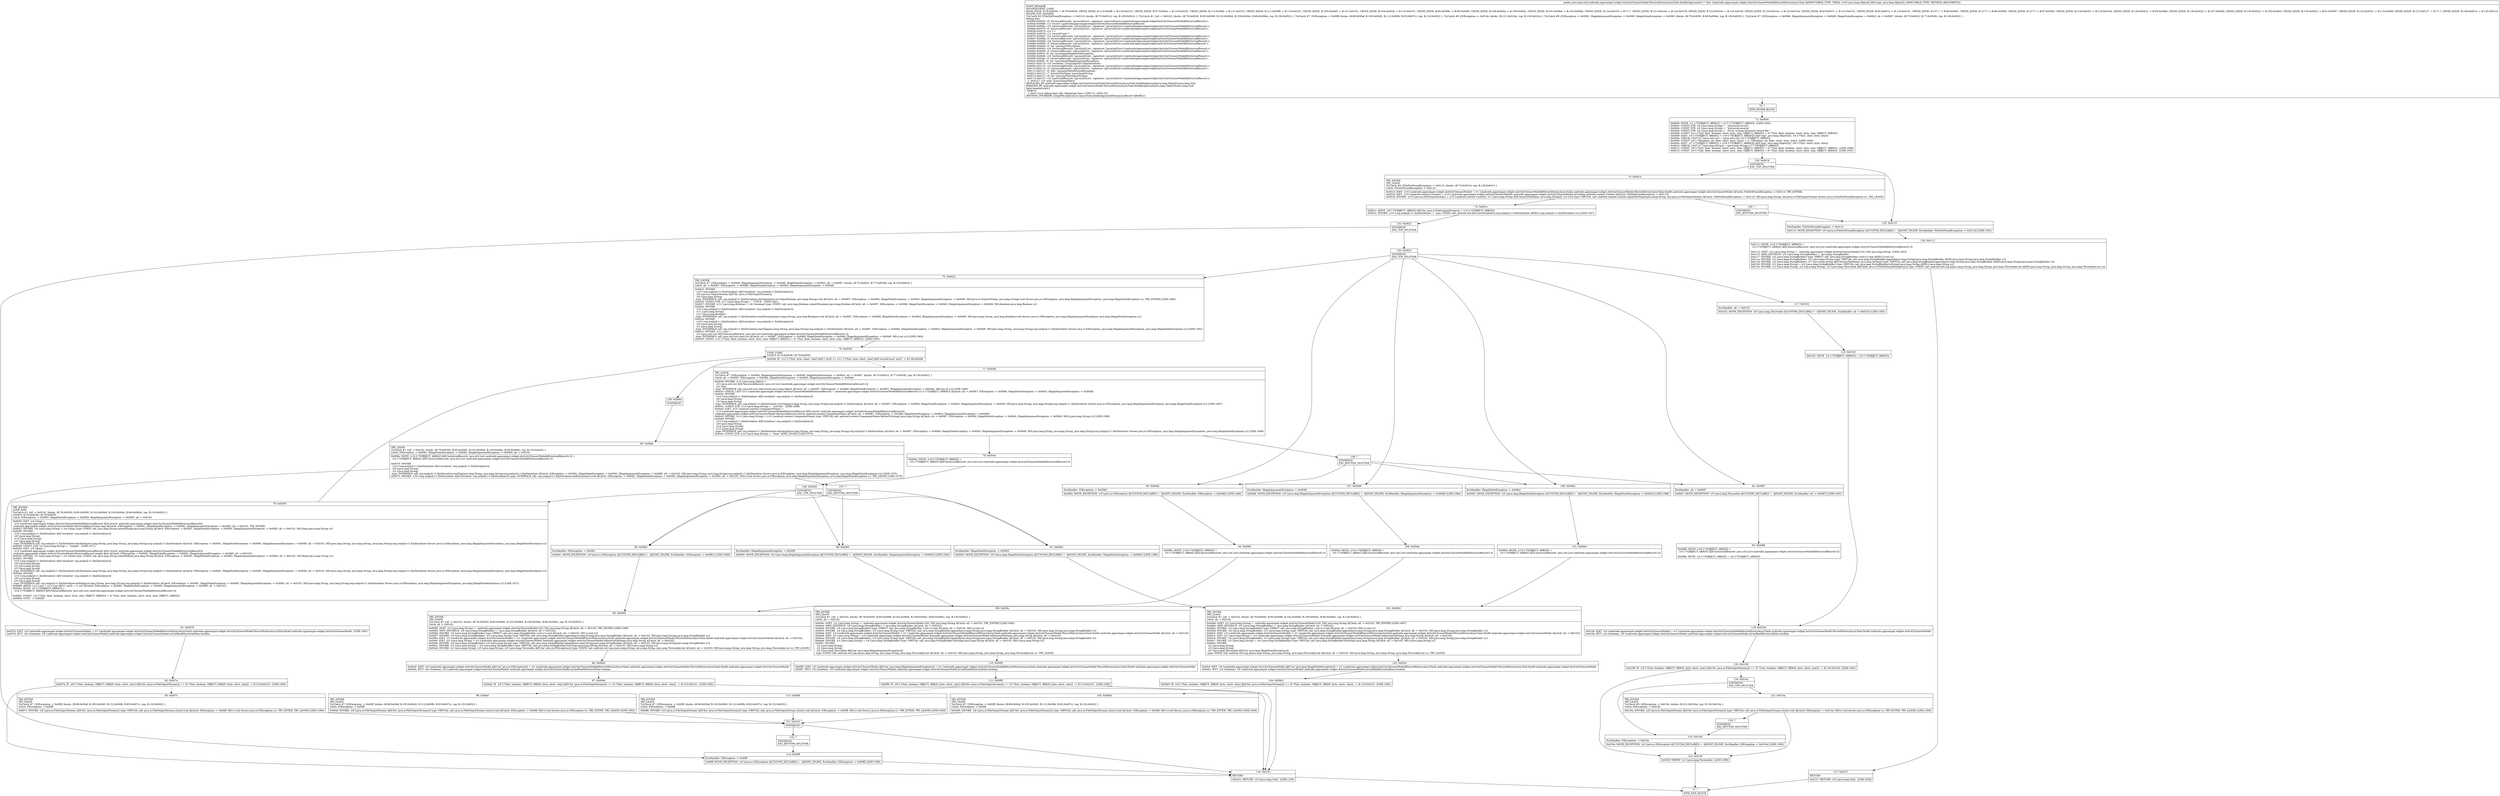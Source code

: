 digraph "CFG forandroidx.appcompat.widget.ActivityChooserModel.PersistHistoryAsyncTask.doInBackground([Ljava\/lang\/Object;)Ljava\/lang\/Void;" {
Node_70 [shape=record,label="{70\:\ ?|MTH_ENTER_BLOCK\l}"];
Node_72 [shape=record,label="{72\:\ 0x0000|0x0000: MOVE  (r1 I:??[OBJECT, ARRAY]) = (r17 I:??[OBJECT, ARRAY])  (LINE:1045)\l0x0002: CONST_STR  (r0 I:java.lang.String) =  \"historical\-record\" \l0x0004: CONST_STR  (r2 I:java.lang.String) =  \"historical\-records\" \l0x0006: CONST_STR  (r3 I:java.lang.String) =  \"Error writing historical record file: \" \l0x0008: CONST  (r4 I:??[int, float, boolean, short, byte, char, OBJECT, ARRAY]) = (0 ??[int, float, boolean, short, byte, char, OBJECT, ARRAY]) \l0x0009: AGET  (r5 I:??[OBJECT, ARRAY]) = (r18 I:??[OBJECT, ARRAY][] A[D('args' java.lang.Object[])]), (r4 I:??[int, short, byte, char]) \l0x000b: CHECK_CAST (r5 I:java.util.List) = (java.util.List) (r5 I:??[OBJECT, ARRAY]) \l0x000d: CONST  (r6 I:??[boolean, int, float, short, byte, char]) = (1 ??[boolean, int, float, short, byte, char])  (LINE:1046)\l0x000e: AGET  (r7 I:??[OBJECT, ARRAY]) = (r18 I:??[OBJECT, ARRAY][] A[D('args' java.lang.Object[])]), (r6 I:??[int, short, byte, char]) \l0x0010: CHECK_CAST (r7 I:java.lang.String) = (java.lang.String) (r7 I:??[OBJECT, ARRAY]) \l0x0012: CONST  (r8 I:??[int, float, boolean, short, byte, char, OBJECT, ARRAY]) = (0 ??[int, float, boolean, short, byte, char, OBJECT, ARRAY])  (LINE:1048)\l0x0013: CONST  (r9 I:??[int, float, boolean, short, byte, char, OBJECT, ARRAY]) = (0 ??[int, float, boolean, short, byte, char, OBJECT, ARRAY])  (LINE:1051)\l}"];
Node_128 [shape=record,label="{128\:\ 0x0014|SYNTHETIC\lEXC_TOP_SPLITTER\l}"];
Node_73 [shape=record,label="{73\:\ 0x0014|TRY_ENTER\lTRY_LEAVE\lTryCatch #0 \{FileNotFoundException \-\> 0x0110, blocks: (B:73:0x0014), top: B:128:0x0014 \}\lCatch: FileNotFoundException \-\> 0x0110\l|0x0014: IGET  (r10 I:androidx.appcompat.widget.ActivityChooserModel) = (r1 I:androidx.appcompat.widget.ActivityChooserModel$PersistHistoryAsyncTask) androidx.appcompat.widget.ActivityChooserModel.PersistHistoryAsyncTask.this$0 androidx.appcompat.widget.ActivityChooserModel A[Catch: FileNotFoundException \-\> 0x0110, TRY_ENTER]\l0x0016: IGET  (r10 I:android.content.Context) = (r10 I:androidx.appcompat.widget.ActivityChooserModel) androidx.appcompat.widget.ActivityChooserModel.mContext android.content.Context A[Catch: FileNotFoundException \-\> 0x0110]\l0x0018: INVOKE  (r10 I:java.io.FileOutputStream) = (r10 I:android.content.Context), (r7 I:java.lang.String A[D('historyFileName' java.lang.String)]), (r4 I:int) type: VIRTUAL call: android.content.Context.openFileOutput(java.lang.String, int):java.io.FileOutputStream A[Catch: FileNotFoundException \-\> 0x0110, MD:(java.lang.String, int):java.io.FileOutputStream throws java.io.FileNotFoundException (c), TRY_LEAVE]\l}"];
Node_74 [shape=record,label="{74\:\ 0x001c|0x001c: MOVE  (r8 I:??[OBJECT, ARRAY] A[D('fos' java.io.FileOutputStream)]) = (r10 I:??[OBJECT, ARRAY]) \l0x001e: INVOKE  (r10 I:org.xmlpull.v1.XmlSerializer) =  type: STATIC call: android.util.Xml.newSerializer():org.xmlpull.v1.XmlSerializer A[MD:():org.xmlpull.v1.XmlSerializer (c)] (LINE:1057)\l}"];
Node_132 [shape=record,label="{132\:\ 0x0022|SYNTHETIC\lEXC_TOP_SPLITTER\l}"];
Node_130 [shape=record,label="{130\:\ 0x0022|SYNTHETIC\lEXC_TOP_SPLITTER\l}"];
Node_75 [shape=record,label="{75\:\ 0x0022|TRY_ENTER\lTryCatch #7 \{IOException \-\> 0x008d, IllegalArgumentException \-\> 0x00d9, IllegalStateException \-\> 0x00b3, all \-\> 0x0087, blocks: (B:75:0x0022, B:77:0x0038), top: B:130:0x0022 \}\lCatch: all \-\> 0x0087, IOException \-\> 0x008d, IllegalStateException \-\> 0x00b3, IllegalArgumentException \-\> 0x00d9\l|0x0022: INVOKE  \l  (r10 I:org.xmlpull.v1.XmlSerializer A[D('serializer' org.xmlpull.v1.XmlSerializer)])\l  (r8 I:java.io.OutputStream A[D('fos' java.io.FileOutputStream)])\l  (r9 I:java.lang.String)\l type: INTERFACE call: org.xmlpull.v1.XmlSerializer.setOutput(java.io.OutputStream, java.lang.String):void A[Catch: all \-\> 0x0087, IOException \-\> 0x008d, IllegalStateException \-\> 0x00b3, IllegalArgumentException \-\> 0x00d9, MD:(java.io.OutputStream, java.lang.String):void throws java.io.IOException, java.lang.IllegalArgumentException, java.lang.IllegalStateException (c), TRY_ENTER] (LINE:1060)\l0x0025: CONST_STR  (r11 I:java.lang.String) =  \"UTF\-8\"  (LINE:1061)\l0x0027: INVOKE  (r12 I:java.lang.Boolean) = (r6 I:boolean) type: STATIC call: java.lang.Boolean.valueOf(boolean):java.lang.Boolean A[Catch: all \-\> 0x0087, IOException \-\> 0x008d, IllegalStateException \-\> 0x00b3, IllegalArgumentException \-\> 0x00d9, MD:(boolean):java.lang.Boolean (c)]\l0x002b: INVOKE  \l  (r10 I:org.xmlpull.v1.XmlSerializer A[D('serializer' org.xmlpull.v1.XmlSerializer)])\l  (r11 I:java.lang.String)\l  (r12 I:java.lang.Boolean)\l type: INTERFACE call: org.xmlpull.v1.XmlSerializer.startDocument(java.lang.String, java.lang.Boolean):void A[Catch: all \-\> 0x0087, IOException \-\> 0x008d, IllegalStateException \-\> 0x00b3, IllegalArgumentException \-\> 0x00d9, MD:(java.lang.String, java.lang.Boolean):void throws java.io.IOException, java.lang.IllegalArgumentException, java.lang.IllegalStateException (c)]\l0x002e: INVOKE  \l  (r10 I:org.xmlpull.v1.XmlSerializer A[D('serializer' org.xmlpull.v1.XmlSerializer)])\l  (r9 I:java.lang.String)\l  (r2 I:java.lang.String)\l type: INTERFACE call: org.xmlpull.v1.XmlSerializer.startTag(java.lang.String, java.lang.String):org.xmlpull.v1.XmlSerializer A[Catch: all \-\> 0x0087, IOException \-\> 0x008d, IllegalStateException \-\> 0x00b3, IllegalArgumentException \-\> 0x00d9, MD:(java.lang.String, java.lang.String):org.xmlpull.v1.XmlSerializer throws java.io.IOException, java.lang.IllegalArgumentException, java.lang.IllegalStateException (c)] (LINE:1062)\l0x0031: INVOKE  (r11 I:int) = \l  (r5 I:java.util.List A[D('historicalRecords' java.util.List\<androidx.appcompat.widget.ActivityChooserModel$HistoricalRecord\>)])\l type: INTERFACE call: java.util.List.size():int A[Catch: all \-\> 0x0087, IOException \-\> 0x008d, IllegalStateException \-\> 0x00b3, IllegalArgumentException \-\> 0x00d9, MD:():int (c)] (LINE:1064)\l0x0035: CONST  (r12 I:??[int, float, boolean, short, byte, char, OBJECT, ARRAY]) = (0 ??[int, float, boolean, short, byte, char, OBJECT, ARRAY])  (LINE:1065)\l}"];
Node_76 [shape=record,label="{76\:\ 0x0036|LOOP_START\lLOOP:0: B:76:0x0036\-\>B:79:0x0050\l|0x0036: IF  (r12 I:??[int, byte, short, char] A[D('i' int)]) \>= (r11 I:??[int, byte, short, char] A[D('recordCount' int)])  \-\> B:139:0x006e \l}"];
Node_77 [shape=record,label="{77\:\ 0x0038|TRY_LEAVE\lTryCatch #7 \{IOException \-\> 0x008d, IllegalArgumentException \-\> 0x00d9, IllegalStateException \-\> 0x00b3, all \-\> 0x0087, blocks: (B:75:0x0022, B:77:0x0038), top: B:130:0x0022 \}\lCatch: all \-\> 0x0087, IOException \-\> 0x008d, IllegalStateException \-\> 0x00b3, IllegalArgumentException \-\> 0x00d9\l|0x0038: INVOKE  (r13 I:java.lang.Object) = \l  (r5 I:java.util.List A[D('historicalRecords' java.util.List\<androidx.appcompat.widget.ActivityChooserModel$HistoricalRecord\>)])\l  (r4 I:int)\l type: INTERFACE call: java.util.List.remove(int):java.lang.Object A[Catch: all \-\> 0x0087, IOException \-\> 0x008d, IllegalStateException \-\> 0x00b3, IllegalArgumentException \-\> 0x00d9, MD:(int):E (c)] (LINE:1066)\l0x003c: CHECK_CAST (r13 I:androidx.appcompat.widget.ActivityChooserModel$HistoricalRecord) = (androidx.appcompat.widget.ActivityChooserModel$HistoricalRecord) (r13 I:??[OBJECT, ARRAY]) A[Catch: all \-\> 0x0087, IOException \-\> 0x008d, IllegalStateException \-\> 0x00b3, IllegalArgumentException \-\> 0x00d9]\l0x003e: INVOKE  \l  (r10 I:org.xmlpull.v1.XmlSerializer A[D('serializer' org.xmlpull.v1.XmlSerializer)])\l  (r9 I:java.lang.String)\l  (r0 I:java.lang.String)\l type: INTERFACE call: org.xmlpull.v1.XmlSerializer.startTag(java.lang.String, java.lang.String):org.xmlpull.v1.XmlSerializer A[Catch: all \-\> 0x0087, IOException \-\> 0x008d, IllegalStateException \-\> 0x00b3, IllegalArgumentException \-\> 0x00d9, MD:(java.lang.String, java.lang.String):org.xmlpull.v1.XmlSerializer throws java.io.IOException, java.lang.IllegalArgumentException, java.lang.IllegalStateException (c)] (LINE:1067)\l0x0041: CONST_STR  (r14 I:java.lang.String) =  \"activity\"  (LINE:1068)\l0x0043: IGET  (r15 I:android.content.ComponentName) = \l  (r13 I:androidx.appcompat.widget.ActivityChooserModel$HistoricalRecord A[D('record' androidx.appcompat.widget.ActivityChooserModel$HistoricalRecord)])\l androidx.appcompat.widget.ActivityChooserModel.HistoricalRecord.activity android.content.ComponentName A[Catch: all \-\> 0x0087, IOException \-\> 0x008d, IllegalStateException \-\> 0x00b3, IllegalArgumentException \-\> 0x00d9]\l0x0045: INVOKE  (r15 I:java.lang.String) = (r15 I:android.content.ComponentName) type: VIRTUAL call: android.content.ComponentName.flattenToString():java.lang.String A[Catch: all \-\> 0x0087, IOException \-\> 0x008d, IllegalStateException \-\> 0x00b3, IllegalArgumentException \-\> 0x00d9, MD:():java.lang.String (c)] (LINE:1069)\l0x0049: INVOKE  \l  (r10 I:org.xmlpull.v1.XmlSerializer A[D('serializer' org.xmlpull.v1.XmlSerializer)])\l  (r9 I:java.lang.String)\l  (r14 I:java.lang.String)\l  (r15 I:java.lang.String)\l type: INTERFACE call: org.xmlpull.v1.XmlSerializer.attribute(java.lang.String, java.lang.String, java.lang.String):org.xmlpull.v1.XmlSerializer A[Catch: all \-\> 0x0087, IOException \-\> 0x008d, IllegalStateException \-\> 0x00b3, IllegalArgumentException \-\> 0x00d9, MD:(java.lang.String, java.lang.String, java.lang.String):org.xmlpull.v1.XmlSerializer throws java.io.IOException, java.lang.IllegalArgumentException, java.lang.IllegalStateException (c)] (LINE:1068)\l0x004c: CONST_STR  (r14 I:java.lang.String) =  \"time\" A[TRY_LEAVE] (LINE:1070)\l}"];
Node_78 [shape=record,label="{78\:\ 0x004e|0x004e: MOVE  (r16 I:??[OBJECT, ARRAY]) = \l  (r5 I:??[OBJECT, ARRAY] A[D('historicalRecords' java.util.List\<androidx.appcompat.widget.ActivityChooserModel$HistoricalRecord\>)])\l \l}"];
Node_136 [shape=record,label="{136\:\ 0x0050|SYNTHETIC\lEXC_TOP_SPLITTER\l}"];
Node_79 [shape=record,label="{79\:\ 0x0050|TRY_ENTER\lLOOP_END\lTryCatch #1 \{all \-\> 0x0102, blocks: (B:79:0x0050, B:95:0x0090, B:102:0x00b6, B:109:0x00dc, B:80:0x006e), top: B:130:0x0022 \}\lLOOP:0: B:76:0x0036\-\>B:79:0x0050\lCatch: IOException \-\> 0x0081, IllegalStateException \-\> 0x0083, IllegalArgumentException \-\> 0x0085, all \-\> 0x0102\l|0x0050: IGET  (r4 I:long) = \l  (r13 I:androidx.appcompat.widget.ActivityChooserModel$HistoricalRecord A[D('record' androidx.appcompat.widget.ActivityChooserModel$HistoricalRecord)])\l androidx.appcompat.widget.ActivityChooserModel.HistoricalRecord.time long A[Catch: IOException \-\> 0x0081, IllegalStateException \-\> 0x0083, IllegalArgumentException \-\> 0x0085, all \-\> 0x0102, TRY_ENTER]\l0x0052: INVOKE  (r4 I:java.lang.String) = (r4 I:long) type: STATIC call: java.lang.String.valueOf(long):java.lang.String A[Catch: IOException \-\> 0x0081, IllegalStateException \-\> 0x0083, IllegalArgumentException \-\> 0x0085, all \-\> 0x0102, MD:(long):java.lang.String (c)]\l0x0056: INVOKE  \l  (r10 I:org.xmlpull.v1.XmlSerializer A[D('serializer' org.xmlpull.v1.XmlSerializer)])\l  (r9 I:java.lang.String)\l  (r14 I:java.lang.String)\l  (r4 I:java.lang.String)\l type: INTERFACE call: org.xmlpull.v1.XmlSerializer.attribute(java.lang.String, java.lang.String, java.lang.String):org.xmlpull.v1.XmlSerializer A[Catch: IOException \-\> 0x0081, IllegalStateException \-\> 0x0083, IllegalArgumentException \-\> 0x0085, all \-\> 0x0102, MD:(java.lang.String, java.lang.String, java.lang.String):org.xmlpull.v1.XmlSerializer throws java.io.IOException, java.lang.IllegalArgumentException, java.lang.IllegalStateException (c)]\l0x0059: CONST_STR  (r4 I:java.lang.String) =  \"weight\"  (LINE:1071)\l0x005b: IGET  (r5 I:float) = \l  (r13 I:androidx.appcompat.widget.ActivityChooserModel$HistoricalRecord A[D('record' androidx.appcompat.widget.ActivityChooserModel$HistoricalRecord)])\l androidx.appcompat.widget.ActivityChooserModel.HistoricalRecord.weight float A[Catch: IOException \-\> 0x0081, IllegalStateException \-\> 0x0083, IllegalArgumentException \-\> 0x0085, all \-\> 0x0102]\l0x005d: INVOKE  (r5 I:java.lang.String) = (r5 I:float) type: STATIC call: java.lang.String.valueOf(float):java.lang.String A[Catch: IOException \-\> 0x0081, IllegalStateException \-\> 0x0083, IllegalArgumentException \-\> 0x0085, all \-\> 0x0102, MD:(float):java.lang.String (c)]\l0x0061: INVOKE  \l  (r10 I:org.xmlpull.v1.XmlSerializer A[D('serializer' org.xmlpull.v1.XmlSerializer)])\l  (r9 I:java.lang.String)\l  (r4 I:java.lang.String)\l  (r5 I:java.lang.String)\l type: INTERFACE call: org.xmlpull.v1.XmlSerializer.attribute(java.lang.String, java.lang.String, java.lang.String):org.xmlpull.v1.XmlSerializer A[Catch: IOException \-\> 0x0081, IllegalStateException \-\> 0x0083, IllegalArgumentException \-\> 0x0085, all \-\> 0x0102, MD:(java.lang.String, java.lang.String, java.lang.String):org.xmlpull.v1.XmlSerializer throws java.io.IOException, java.lang.IllegalArgumentException, java.lang.IllegalStateException (c)]\l0x0064: INVOKE  \l  (r10 I:org.xmlpull.v1.XmlSerializer A[D('serializer' org.xmlpull.v1.XmlSerializer)])\l  (r9 I:java.lang.String)\l  (r0 I:java.lang.String)\l type: INTERFACE call: org.xmlpull.v1.XmlSerializer.endTag(java.lang.String, java.lang.String):org.xmlpull.v1.XmlSerializer A[Catch: IOException \-\> 0x0081, IllegalStateException \-\> 0x0083, IllegalArgumentException \-\> 0x0085, all \-\> 0x0102, MD:(java.lang.String, java.lang.String):org.xmlpull.v1.XmlSerializer throws java.io.IOException, java.lang.IllegalArgumentException, java.lang.IllegalStateException (c)] (LINE:1072)\l0x0068: ARITH  (r12 I:int) = (r12 I:int A[D('i' int)]) + (1 int) A[Catch: IOException \-\> 0x0081, IllegalStateException \-\> 0x0083, IllegalArgumentException \-\> 0x0085, all \-\> 0x0102]\l0x006a: MOVE  (r5 I:??[OBJECT, ARRAY]) = \l  (r16 I:??[OBJECT, ARRAY] A[D('historicalRecords' java.util.List\<androidx.appcompat.widget.ActivityChooserModel$HistoricalRecord\>)])\l \l0x006c: CONST  (r4 I:??[int, float, boolean, short, byte, char, OBJECT, ARRAY]) = (0 ??[int, float, boolean, short, byte, char, OBJECT, ARRAY]) \l0x006d: GOTO  \-\> 0x0036 \l}"];
Node_85 [shape=record,label="{85\:\ 0x0081|ExcHandler: IOException \-\> 0x0081\l|0x0081: MOVE_EXCEPTION  (r0 I:java.io.IOException A[CUSTOM_DECLARE]) =  A[DONT_INLINE, ExcHandler: IOException \-\> 0x0081] (LINE:1088)\l}"];
Node_95 [shape=record,label="{95\:\ 0x0090|TRY_ENTER\lTRY_LEAVE\lTryCatch #1 \{all \-\> 0x0102, blocks: (B:79:0x0050, B:95:0x0090, B:102:0x00b6, B:109:0x00dc, B:80:0x006e), top: B:130:0x0022 \}\lCatch: all \-\> 0x0102\l|0x0090: SGET  (r2 I:java.lang.String) =  androidx.appcompat.widget.ActivityChooserModel.LOG_TAG java.lang.String A[Catch: all \-\> 0x0102, TRY_ENTER] (LINE:1089)\l0x0092: NEW_INSTANCE  (r4 I:java.lang.StringBuilder) =  java.lang.StringBuilder A[Catch: all \-\> 0x0102]\l0x0094: INVOKE  (r4 I:java.lang.StringBuilder) type: DIRECT call: java.lang.StringBuilder.\<init\>():void A[Catch: all \-\> 0x0102, MD:():void (c)]\l0x0097: INVOKE  (r4 I:java.lang.StringBuilder), (r3 I:java.lang.String) type: VIRTUAL call: java.lang.StringBuilder.append(java.lang.String):java.lang.StringBuilder A[Catch: all \-\> 0x0102, MD:(java.lang.String):java.lang.StringBuilder (c)]\l0x009a: IGET  (r3 I:androidx.appcompat.widget.ActivityChooserModel) = (r1 I:androidx.appcompat.widget.ActivityChooserModel$PersistHistoryAsyncTask) androidx.appcompat.widget.ActivityChooserModel.PersistHistoryAsyncTask.this$0 androidx.appcompat.widget.ActivityChooserModel A[Catch: all \-\> 0x0102]\l0x009c: IGET  (r3 I:java.lang.String) = (r3 I:androidx.appcompat.widget.ActivityChooserModel) androidx.appcompat.widget.ActivityChooserModel.mHistoryFileName java.lang.String A[Catch: all \-\> 0x0102]\l0x009e: INVOKE  (r4 I:java.lang.StringBuilder), (r3 I:java.lang.String) type: VIRTUAL call: java.lang.StringBuilder.append(java.lang.String):java.lang.StringBuilder A[Catch: all \-\> 0x0102, MD:(java.lang.String):java.lang.StringBuilder (c)]\l0x00a1: INVOKE  (r3 I:java.lang.String) = (r4 I:java.lang.StringBuilder) type: VIRTUAL call: java.lang.StringBuilder.toString():java.lang.String A[Catch: all \-\> 0x0102, MD:():java.lang.String (c)]\l0x00a5: INVOKE  (r2 I:java.lang.String), (r3 I:java.lang.String), (r0 I:java.lang.Throwable A[D('ioe' java.io.IOException)]) type: STATIC call: android.util.Log.e(java.lang.String, java.lang.String, java.lang.Throwable):int A[Catch: all \-\> 0x0102, MD:(java.lang.String, java.lang.String, java.lang.Throwable):int (c), TRY_LEAVE]\l}"];
Node_96 [shape=record,label="{96\:\ 0x00a9|0x00a9: IGET  (r0 I:androidx.appcompat.widget.ActivityChooserModel A[D('ioe' java.io.IOException)]) = (r1 I:androidx.appcompat.widget.ActivityChooserModel$PersistHistoryAsyncTask) androidx.appcompat.widget.ActivityChooserModel.PersistHistoryAsyncTask.this$0 androidx.appcompat.widget.ActivityChooserModel \l0x00ab: IPUT  (r6 I:boolean), (r0 I:androidx.appcompat.widget.ActivityChooserModel) androidx.appcompat.widget.ActivityChooserModel.mCanReadHistoricalData boolean \l}"];
Node_97 [shape=record,label="{97\:\ 0x00ad|0x00ad: IF  (r8 I:??[int, boolean, OBJECT, ARRAY, byte, short, char] A[D('fos' java.io.FileOutputStream)]) == (0 ??[int, boolean, OBJECT, ARRAY, byte, short, char])  \-\> B:116:0x0101  (LINE:1092)\l}"];
Node_98 [shape=record,label="{98\:\ 0x00af|TRY_ENTER\lTRY_LEAVE\lTryCatch #7 \{IOException \-\> 0x00ff, blocks: (B:98:0x00af, B:105:0x00d5, B:112:0x00fb, B:83:0x007c), top: B:132:0x0022 \}\lCatch: IOException \-\> 0x00ff\l|0x00af: INVOKE  (r8 I:java.io.FileOutputStream A[D('fos' java.io.FileOutputStream)]) type: VIRTUAL call: java.io.FileOutputStream.close():void A[Catch: IOException \-\> 0x00ff, MD:():void throws java.io.IOException (c), TRY_ENTER, TRY_LEAVE] (LINE:1094)\l}"];
Node_131 [shape=record,label="{131\:\ 0x0101|SYNTHETIC\l}"];
Node_133 [shape=record,label="{133\:\ ?|SYNTHETIC\lEXC_BOTTOM_SPLITTER\l}"];
Node_116 [shape=record,label="{116\:\ 0x0101|RETURN\l|0x0101: RETURN  (r9 I:java.lang.Void)  (LINE:1100)\l}"];
Node_71 [shape=record,label="{71\:\ ?|MTH_EXIT_BLOCK\l}"];
Node_89 [shape=record,label="{89\:\ 0x0085|ExcHandler: IllegalArgumentException \-\> 0x0085\l|0x0085: MOVE_EXCEPTION  (r0 I:java.lang.IllegalArgumentException A[CUSTOM_DECLARE]) =  A[DONT_INLINE, ExcHandler: IllegalArgumentException \-\> 0x0085] (LINE:1084)\l}"];
Node_109 [shape=record,label="{109\:\ 0x00dc|TRY_ENTER\lTRY_LEAVE\lTryCatch #1 \{all \-\> 0x0102, blocks: (B:79:0x0050, B:95:0x0090, B:102:0x00b6, B:109:0x00dc, B:80:0x006e), top: B:130:0x0022 \}\lCatch: all \-\> 0x0102\l|0x00dc: SGET  (r2 I:java.lang.String) =  androidx.appcompat.widget.ActivityChooserModel.LOG_TAG java.lang.String A[Catch: all \-\> 0x0102, TRY_ENTER] (LINE:1085)\l0x00de: NEW_INSTANCE  (r4 I:java.lang.StringBuilder) =  java.lang.StringBuilder A[Catch: all \-\> 0x0102]\l0x00e0: INVOKE  (r4 I:java.lang.StringBuilder) type: DIRECT call: java.lang.StringBuilder.\<init\>():void A[Catch: all \-\> 0x0102, MD:():void (c)]\l0x00e3: INVOKE  (r4 I:java.lang.StringBuilder), (r3 I:java.lang.String) type: VIRTUAL call: java.lang.StringBuilder.append(java.lang.String):java.lang.StringBuilder A[Catch: all \-\> 0x0102, MD:(java.lang.String):java.lang.StringBuilder (c)]\l0x00e6: IGET  (r3 I:androidx.appcompat.widget.ActivityChooserModel) = (r1 I:androidx.appcompat.widget.ActivityChooserModel$PersistHistoryAsyncTask) androidx.appcompat.widget.ActivityChooserModel.PersistHistoryAsyncTask.this$0 androidx.appcompat.widget.ActivityChooserModel A[Catch: all \-\> 0x0102]\l0x00e8: IGET  (r3 I:java.lang.String) = (r3 I:androidx.appcompat.widget.ActivityChooserModel) androidx.appcompat.widget.ActivityChooserModel.mHistoryFileName java.lang.String A[Catch: all \-\> 0x0102]\l0x00ea: INVOKE  (r4 I:java.lang.StringBuilder), (r3 I:java.lang.String) type: VIRTUAL call: java.lang.StringBuilder.append(java.lang.String):java.lang.StringBuilder A[Catch: all \-\> 0x0102, MD:(java.lang.String):java.lang.StringBuilder (c)]\l0x00ed: INVOKE  (r3 I:java.lang.String) = (r4 I:java.lang.StringBuilder) type: VIRTUAL call: java.lang.StringBuilder.toString():java.lang.String A[Catch: all \-\> 0x0102, MD:():java.lang.String (c)]\l0x00f1: INVOKE  \l  (r2 I:java.lang.String)\l  (r3 I:java.lang.String)\l  (r0 I:java.lang.Throwable A[D('iae' java.lang.IllegalArgumentException)])\l type: STATIC call: android.util.Log.e(java.lang.String, java.lang.String, java.lang.Throwable):int A[Catch: all \-\> 0x0102, MD:(java.lang.String, java.lang.String, java.lang.Throwable):int (c), TRY_LEAVE]\l}"];
Node_110 [shape=record,label="{110\:\ 0x00f5|0x00f5: IGET  (r0 I:androidx.appcompat.widget.ActivityChooserModel A[D('iae' java.lang.IllegalArgumentException)]) = (r1 I:androidx.appcompat.widget.ActivityChooserModel$PersistHistoryAsyncTask) androidx.appcompat.widget.ActivityChooserModel.PersistHistoryAsyncTask.this$0 androidx.appcompat.widget.ActivityChooserModel \l0x00f7: IPUT  (r6 I:boolean), (r0 I:androidx.appcompat.widget.ActivityChooserModel) androidx.appcompat.widget.ActivityChooserModel.mCanReadHistoricalData boolean \l}"];
Node_111 [shape=record,label="{111\:\ 0x00f9|0x00f9: IF  (r8 I:??[int, boolean, OBJECT, ARRAY, byte, short, char] A[D('fos' java.io.FileOutputStream)]) == (0 ??[int, boolean, OBJECT, ARRAY, byte, short, char])  \-\> B:116:0x0101  (LINE:1092)\l}"];
Node_112 [shape=record,label="{112\:\ 0x00fb|TRY_ENTER\lTRY_LEAVE\lTryCatch #7 \{IOException \-\> 0x00ff, blocks: (B:98:0x00af, B:105:0x00d5, B:112:0x00fb, B:83:0x007c), top: B:132:0x0022 \}\lCatch: IOException \-\> 0x00ff\l|0x00fb: INVOKE  (r8 I:java.io.FileOutputStream A[D('fos' java.io.FileOutputStream)]) type: VIRTUAL call: java.io.FileOutputStream.close():void A[Catch: IOException \-\> 0x00ff, MD:():void throws java.io.IOException (c), TRY_ENTER, TRY_LEAVE] (LINE:1094)\l}"];
Node_87 [shape=record,label="{87\:\ 0x0083|ExcHandler: IllegalStateException \-\> 0x0083\l|0x0083: MOVE_EXCEPTION  (r0 I:java.lang.IllegalStateException A[CUSTOM_DECLARE]) =  A[DONT_INLINE, ExcHandler: IllegalStateException \-\> 0x0083] (LINE:1086)\l}"];
Node_102 [shape=record,label="{102\:\ 0x00b6|TRY_ENTER\lTRY_LEAVE\lTryCatch #1 \{all \-\> 0x0102, blocks: (B:79:0x0050, B:95:0x0090, B:102:0x00b6, B:109:0x00dc, B:80:0x006e), top: B:130:0x0022 \}\lCatch: all \-\> 0x0102\l|0x00b6: SGET  (r2 I:java.lang.String) =  androidx.appcompat.widget.ActivityChooserModel.LOG_TAG java.lang.String A[Catch: all \-\> 0x0102, TRY_ENTER] (LINE:1087)\l0x00b8: NEW_INSTANCE  (r4 I:java.lang.StringBuilder) =  java.lang.StringBuilder A[Catch: all \-\> 0x0102]\l0x00ba: INVOKE  (r4 I:java.lang.StringBuilder) type: DIRECT call: java.lang.StringBuilder.\<init\>():void A[Catch: all \-\> 0x0102, MD:():void (c)]\l0x00bd: INVOKE  (r4 I:java.lang.StringBuilder), (r3 I:java.lang.String) type: VIRTUAL call: java.lang.StringBuilder.append(java.lang.String):java.lang.StringBuilder A[Catch: all \-\> 0x0102, MD:(java.lang.String):java.lang.StringBuilder (c)]\l0x00c0: IGET  (r3 I:androidx.appcompat.widget.ActivityChooserModel) = (r1 I:androidx.appcompat.widget.ActivityChooserModel$PersistHistoryAsyncTask) androidx.appcompat.widget.ActivityChooserModel.PersistHistoryAsyncTask.this$0 androidx.appcompat.widget.ActivityChooserModel A[Catch: all \-\> 0x0102]\l0x00c2: IGET  (r3 I:java.lang.String) = (r3 I:androidx.appcompat.widget.ActivityChooserModel) androidx.appcompat.widget.ActivityChooserModel.mHistoryFileName java.lang.String A[Catch: all \-\> 0x0102]\l0x00c4: INVOKE  (r4 I:java.lang.StringBuilder), (r3 I:java.lang.String) type: VIRTUAL call: java.lang.StringBuilder.append(java.lang.String):java.lang.StringBuilder A[Catch: all \-\> 0x0102, MD:(java.lang.String):java.lang.StringBuilder (c)]\l0x00c7: INVOKE  (r3 I:java.lang.String) = (r4 I:java.lang.StringBuilder) type: VIRTUAL call: java.lang.StringBuilder.toString():java.lang.String A[Catch: all \-\> 0x0102, MD:():java.lang.String (c)]\l0x00cb: INVOKE  \l  (r2 I:java.lang.String)\l  (r3 I:java.lang.String)\l  (r0 I:java.lang.Throwable A[D('ise' java.lang.IllegalStateException)])\l type: STATIC call: android.util.Log.e(java.lang.String, java.lang.String, java.lang.Throwable):int A[Catch: all \-\> 0x0102, MD:(java.lang.String, java.lang.String, java.lang.Throwable):int (c), TRY_LEAVE]\l}"];
Node_103 [shape=record,label="{103\:\ 0x00cf|0x00cf: IGET  (r0 I:androidx.appcompat.widget.ActivityChooserModel A[D('ise' java.lang.IllegalStateException)]) = (r1 I:androidx.appcompat.widget.ActivityChooserModel$PersistHistoryAsyncTask) androidx.appcompat.widget.ActivityChooserModel.PersistHistoryAsyncTask.this$0 androidx.appcompat.widget.ActivityChooserModel \l0x00d1: IPUT  (r6 I:boolean), (r0 I:androidx.appcompat.widget.ActivityChooserModel) androidx.appcompat.widget.ActivityChooserModel.mCanReadHistoricalData boolean \l}"];
Node_104 [shape=record,label="{104\:\ 0x00d3|0x00d3: IF  (r8 I:??[int, boolean, OBJECT, ARRAY, byte, short, char] A[D('fos' java.io.FileOutputStream)]) == (0 ??[int, boolean, OBJECT, ARRAY, byte, short, char])  \-\> B:116:0x0101  (LINE:1092)\l}"];
Node_105 [shape=record,label="{105\:\ 0x00d5|TRY_ENTER\lTRY_LEAVE\lTryCatch #7 \{IOException \-\> 0x00ff, blocks: (B:98:0x00af, B:105:0x00d5, B:112:0x00fb, B:83:0x007c), top: B:132:0x0022 \}\lCatch: IOException \-\> 0x00ff\l|0x00d5: INVOKE  (r8 I:java.io.FileOutputStream A[D('fos' java.io.FileOutputStream)]) type: VIRTUAL call: java.io.FileOutputStream.close():void A[Catch: IOException \-\> 0x00ff, MD:():void throws java.io.IOException (c), TRY_ENTER, TRY_LEAVE] (LINE:1094)\l}"];
Node_138 [shape=record,label="{138\:\ ?|SYNTHETIC\lEXC_BOTTOM_SPLITTER\l}"];
Node_139 [shape=record,label="{139\:\ 0x006e|SYNTHETIC\l}"];
Node_80 [shape=record,label="{80\:\ 0x006e|TRY_LEAVE\lTryCatch #1 \{all \-\> 0x0102, blocks: (B:79:0x0050, B:95:0x0090, B:102:0x00b6, B:109:0x00dc, B:80:0x006e), top: B:130:0x0022 \}\lCatch: IOException \-\> 0x0081, IllegalStateException \-\> 0x0083, IllegalArgumentException \-\> 0x0085, all \-\> 0x0102\l|0x006e: MOVE  (r16 I:??[OBJECT, ARRAY] A[D('historicalRecords' java.util.List\<androidx.appcompat.widget.ActivityChooserModel$HistoricalRecord\>)]) = \l  (r5 I:??[OBJECT, ARRAY] A[D('historicalRecords' java.util.List\<androidx.appcompat.widget.ActivityChooserModel$HistoricalRecord\>)])\l \l0x0070: INVOKE  \l  (r10 I:org.xmlpull.v1.XmlSerializer A[D('serializer' org.xmlpull.v1.XmlSerializer)])\l  (r9 I:java.lang.String)\l  (r2 I:java.lang.String)\l type: INTERFACE call: org.xmlpull.v1.XmlSerializer.endTag(java.lang.String, java.lang.String):org.xmlpull.v1.XmlSerializer A[Catch: IOException \-\> 0x0081, IllegalStateException \-\> 0x0083, IllegalArgumentException \-\> 0x0085, all \-\> 0x0102, MD:(java.lang.String, java.lang.String):org.xmlpull.v1.XmlSerializer throws java.io.IOException, java.lang.IllegalArgumentException, java.lang.IllegalStateException (c)] (LINE:1078)\l0x0073: INVOKE  (r10 I:org.xmlpull.v1.XmlSerializer A[D('serializer' org.xmlpull.v1.XmlSerializer)]) type: INTERFACE call: org.xmlpull.v1.XmlSerializer.endDocument():void A[Catch: IOException \-\> 0x0081, IllegalStateException \-\> 0x0083, IllegalArgumentException \-\> 0x0085, all \-\> 0x0102, MD:():void throws java.io.IOException, java.lang.IllegalArgumentException, java.lang.IllegalStateException (c), TRY_LEAVE] (LINE:1079)\l}"];
Node_81 [shape=record,label="{81\:\ 0x0076|0x0076: IGET  (r0 I:androidx.appcompat.widget.ActivityChooserModel) = (r1 I:androidx.appcompat.widget.ActivityChooserModel$PersistHistoryAsyncTask) androidx.appcompat.widget.ActivityChooserModel.PersistHistoryAsyncTask.this$0 androidx.appcompat.widget.ActivityChooserModel  (LINE:1091)\l0x0078: IPUT  (r6 I:boolean), (r0 I:androidx.appcompat.widget.ActivityChooserModel) androidx.appcompat.widget.ActivityChooserModel.mCanReadHistoricalData boolean \l}"];
Node_82 [shape=record,label="{82\:\ 0x007a|0x007a: IF  (r8 I:??[int, boolean, OBJECT, ARRAY, byte, short, char] A[D('fos' java.io.FileOutputStream)]) == (0 ??[int, boolean, OBJECT, ARRAY, byte, short, char])  \-\> B:116:0x0101  (LINE:1092)\l}"];
Node_83 [shape=record,label="{83\:\ 0x007c|TRY_ENTER\lTRY_LEAVE\lTryCatch #7 \{IOException \-\> 0x00ff, blocks: (B:98:0x00af, B:105:0x00d5, B:112:0x00fb, B:83:0x007c), top: B:132:0x0022 \}\lCatch: IOException \-\> 0x00ff\l|0x007c: INVOKE  (r8 I:java.io.FileOutputStream A[D('fos' java.io.FileOutputStream)]) type: VIRTUAL call: java.io.FileOutputStream.close():void A[Catch: IOException \-\> 0x00ff, MD:():void throws java.io.IOException (c), TRY_ENTER, TRY_LEAVE] (LINE:1094)\l}"];
Node_137 [shape=record,label="{137\:\ ?|SYNTHETIC\lEXC_BOTTOM_SPLITTER\l}"];
Node_117 [shape=record,label="{117\:\ 0x0102|ExcHandler: all \-\> 0x0102\l|0x0102: MOVE_EXCEPTION  (r0 I:java.lang.Throwable A[CUSTOM_DECLARE]) =  A[DONT_INLINE, ExcHandler: all \-\> 0x0102] (LINE:1091)\l}"];
Node_118 [shape=record,label="{118\:\ 0x0103|0x0103: MOVE  (r2 I:??[OBJECT, ARRAY]) = (r0 I:??[OBJECT, ARRAY]) \l}"];
Node_119 [shape=record,label="{119\:\ 0x0104|0x0104: IGET  (r0 I:androidx.appcompat.widget.ActivityChooserModel) = (r1 I:androidx.appcompat.widget.ActivityChooserModel$PersistHistoryAsyncTask) androidx.appcompat.widget.ActivityChooserModel.PersistHistoryAsyncTask.this$0 androidx.appcompat.widget.ActivityChooserModel \l0x0106: IPUT  (r6 I:boolean), (r0 I:androidx.appcompat.widget.ActivityChooserModel) androidx.appcompat.widget.ActivityChooserModel.mCanReadHistoricalData boolean \l}"];
Node_120 [shape=record,label="{120\:\ 0x0108|0x0108: IF  (r8 I:??[int, boolean, OBJECT, ARRAY, byte, short, char] A[D('fos' java.io.FileOutputStream)]) == (0 ??[int, boolean, OBJECT, ARRAY, byte, short, char])  \-\> B:124:0x010f  (LINE:1092)\l}"];
Node_124 [shape=record,label="{124\:\ 0x010f|0x010f: THROW  (r2 I:java.lang.Throwable)  (LINE:1099)\l}"];
Node_134 [shape=record,label="{134\:\ 0x010a|SYNTHETIC\lEXC_TOP_SPLITTER\l}"];
Node_121 [shape=record,label="{121\:\ 0x010a|TRY_ENTER\lTRY_LEAVE\lTryCatch #9 \{IOException \-\> 0x010e, blocks: (B:121:0x010a), top: B:134:0x010a \}\lCatch: IOException \-\> 0x010e\l|0x010a: INVOKE  (r8 I:java.io.FileOutputStream A[D('fos' java.io.FileOutputStream)]) type: VIRTUAL call: java.io.FileOutputStream.close():void A[Catch: IOException \-\> 0x010e, MD:():void throws java.io.IOException (c), TRY_ENTER, TRY_LEAVE] (LINE:1094)\l}"];
Node_135 [shape=record,label="{135\:\ ?|SYNTHETIC\lEXC_BOTTOM_SPLITTER\l}"];
Node_123 [shape=record,label="{123\:\ 0x010e|ExcHandler: IOException \-\> 0x010e\l|0x010e: MOVE_EXCEPTION  (r0 I:java.io.IOException A[CUSTOM_DECLARE]) =  A[DONT_INLINE, ExcHandler: IOException \-\> 0x010e] (LINE:1095)\l}"];
Node_93 [shape=record,label="{93\:\ 0x008d|ExcHandler: IOException \-\> 0x008d\l|0x008d: MOVE_EXCEPTION  (r0 I:java.io.IOException A[CUSTOM_DECLARE]) =  A[DONT_INLINE, ExcHandler: IOException \-\> 0x008d] (LINE:1088)\l}"];
Node_94 [shape=record,label="{94\:\ 0x008e|0x008e: MOVE  (r16 I:??[OBJECT, ARRAY]) = \l  (r5 I:??[OBJECT, ARRAY] A[D('historicalRecords' java.util.List\<androidx.appcompat.widget.ActivityChooserModel$HistoricalRecord\>)])\l \l}"];
Node_107 [shape=record,label="{107\:\ 0x00d9|ExcHandler: IllegalArgumentException \-\> 0x00d9\l|0x00d9: MOVE_EXCEPTION  (r0 I:java.lang.IllegalArgumentException A[CUSTOM_DECLARE]) =  A[DONT_INLINE, ExcHandler: IllegalArgumentException \-\> 0x00d9] (LINE:1084)\l}"];
Node_108 [shape=record,label="{108\:\ 0x00da|0x00da: MOVE  (r16 I:??[OBJECT, ARRAY]) = \l  (r5 I:??[OBJECT, ARRAY] A[D('historicalRecords' java.util.List\<androidx.appcompat.widget.ActivityChooserModel$HistoricalRecord\>)])\l \l}"];
Node_100 [shape=record,label="{100\:\ 0x00b3|ExcHandler: IllegalStateException \-\> 0x00b3\l|0x00b3: MOVE_EXCEPTION  (r0 I:java.lang.IllegalStateException A[CUSTOM_DECLARE]) =  A[DONT_INLINE, ExcHandler: IllegalStateException \-\> 0x00b3] (LINE:1086)\l}"];
Node_101 [shape=record,label="{101\:\ 0x00b4|0x00b4: MOVE  (r16 I:??[OBJECT, ARRAY]) = \l  (r5 I:??[OBJECT, ARRAY] A[D('historicalRecords' java.util.List\<androidx.appcompat.widget.ActivityChooserModel$HistoricalRecord\>)])\l \l}"];
Node_91 [shape=record,label="{91\:\ 0x0087|ExcHandler: all \-\> 0x0087\l|0x0087: MOVE_EXCEPTION  (r0 I:java.lang.Throwable A[CUSTOM_DECLARE]) =  A[DONT_INLINE, ExcHandler: all \-\> 0x0087] (LINE:1091)\l}"];
Node_92 [shape=record,label="{92\:\ 0x0088|0x0088: MOVE  (r16 I:??[OBJECT, ARRAY]) = \l  (r5 I:??[OBJECT, ARRAY] A[D('historicalRecords' java.util.List\<androidx.appcompat.widget.ActivityChooserModel$HistoricalRecord\>)])\l \l0x008a: MOVE  (r2 I:??[OBJECT, ARRAY]) = (r0 I:??[OBJECT, ARRAY]) \l}"];
Node_114 [shape=record,label="{114\:\ 0x00ff|ExcHandler: IOException \-\> 0x00ff\l|0x00ff: MOVE_EXCEPTION  (r0 I:java.io.IOException A[CUSTOM_DECLARE]) =  A[DONT_INLINE, ExcHandler: IOException \-\> 0x00ff] (LINE:1095)\l}"];
Node_129 [shape=record,label="{129\:\ ?|SYNTHETIC\lEXC_BOTTOM_SPLITTER\l}"];
Node_125 [shape=record,label="{125\:\ 0x0110|ExcHandler: FileNotFoundException \-\> 0x0110\l|0x0110: MOVE_EXCEPTION  (r0 I:java.io.FileNotFoundException A[CUSTOM_DECLARE]) =  A[DONT_INLINE, ExcHandler: FileNotFoundException \-\> 0x0110] (LINE:1052)\l}"];
Node_126 [shape=record,label="{126\:\ 0x0111|0x0111: MOVE  (r16 I:??[OBJECT, ARRAY]) = \l  (r5 I:??[OBJECT, ARRAY] A[D('historicalRecords' java.util.List\<androidx.appcompat.widget.ActivityChooserModel$HistoricalRecord\>)])\l \l0x0113: SGET  (r2 I:java.lang.String) =  androidx.appcompat.widget.ActivityChooserModel.LOG_TAG java.lang.String  (LINE:1053)\l0x0115: NEW_INSTANCE  (r4 I:java.lang.StringBuilder) =  java.lang.StringBuilder \l0x0117: INVOKE  (r4 I:java.lang.StringBuilder) type: DIRECT call: java.lang.StringBuilder.\<init\>():void A[MD:():void (c)]\l0x011a: INVOKE  (r4 I:java.lang.StringBuilder), (r3 I:java.lang.String) type: VIRTUAL call: java.lang.StringBuilder.append(java.lang.String):java.lang.StringBuilder A[MD:(java.lang.String):java.lang.StringBuilder (c)]\l0x011d: INVOKE  (r4 I:java.lang.StringBuilder), (r7 I:java.lang.String A[D('historyFileName' java.lang.String)]) type: VIRTUAL call: java.lang.StringBuilder.append(java.lang.String):java.lang.StringBuilder A[MD:(java.lang.String):java.lang.StringBuilder (c)]\l0x0120: INVOKE  (r3 I:java.lang.String) = (r4 I:java.lang.StringBuilder) type: VIRTUAL call: java.lang.StringBuilder.toString():java.lang.String A[MD:():java.lang.String (c)]\l0x0124: INVOKE  (r2 I:java.lang.String), (r3 I:java.lang.String), (r0 I:java.lang.Throwable A[D('fnfe' java.io.FileNotFoundException)]) type: STATIC call: android.util.Log.e(java.lang.String, java.lang.String, java.lang.Throwable):int A[MD:(java.lang.String, java.lang.String, java.lang.Throwable):int (c)]\l}"];
Node_127 [shape=record,label="{127\:\ 0x0127|RETURN\l|0x0127: RETURN  (r9 I:java.lang.Void)  (LINE:1054)\l}"];
MethodNode[shape=record,label="{public java.lang.Void androidx.appcompat.widget.ActivityChooserModel.PersistHistoryAsyncTask.doInBackground((r17 'this' I:androidx.appcompat.widget.ActivityChooserModel$PersistHistoryAsyncTask A[IMMUTABLE_TYPE, THIS]), (r18 I:java.lang.Object[] A[D('args' java.lang.Object[]), IMMUTABLE_TYPE, METHOD_ARGUMENT]))  | DONT_RENAME\lINCONSISTENT_CODE\lBACK_EDGE: B:79:0x0050 \-\> B:76:0x0036, CROSS_EDGE: B:114:0x00ff \-\> B:116:0x0101, CROSS_EDGE: B:97:0x00ad \-\> B:116:0x0101, CROSS_EDGE: B:112:0x00fb \-\> B:131:0x0101, CROSS_EDGE: B:111:0x00f9 \-\> B:116:0x0101, CROSS_EDGE: B:105:0x00d5 \-\> B:131:0x0101, CROSS_EDGE: B:104:0x00d3 \-\> B:116:0x0101, CROSS_EDGE: B:94:0x008e \-\> B:95:0x0090, CROSS_EDGE: B:108:0x00da \-\> B:109:0x00dc, CROSS_EDGE: B:101:0x00b4 \-\> B:102:0x00b6, CROSS_EDGE: B:124:0x010f \-\> B:71:?, CROSS_EDGE: B:121:0x010a \-\> B:124:0x010f, CROSS_EDGE: B:123:0x010e \-\> B:124:0x010f, CROSS_EDGE: B:134:0x010a \-\> B:123:0x010e, CROSS_EDGE: B:83:0x007c \-\> B:131:0x0101, CROSS_EDGE: B:82:0x007a \-\> B:116:0x0101, CROSS_EDGE: B:137:? \-\> B:85:0x0081, CROSS_EDGE: B:137:? \-\> B:89:0x0085, CROSS_EDGE: B:137:? \-\> B:87:0x0083, CROSS_EDGE: B:118:0x0103 \-\> B:119:0x0104, CROSS_EDGE: B:130:0x0022 \-\> B:93:0x008d, CROSS_EDGE: B:130:0x0022 \-\> B:107:0x00d9, CROSS_EDGE: B:130:0x0022 \-\> B:100:0x00b3, CROSS_EDGE: B:130:0x0022 \-\> B:91:0x0087, CROSS_EDGE: B:132:0x0022 \-\> B:114:0x00ff, CROSS_EDGE: B:127:0x0127 \-\> B:71:?, CROSS_EDGE: B:128:0x0014 \-\> B:125:0x0110\lINLINE_NOT_NEEDED\lTryCatch #0 \{FileNotFoundException \-\> 0x0110, blocks: (B:73:0x0014), top: B:128:0x0014 \}, TryCatch #1 \{all \-\> 0x0102, blocks: (B:79:0x0050, B:95:0x0090, B:102:0x00b6, B:109:0x00dc, B:80:0x006e), top: B:130:0x0022 \}, TryCatch #7 \{IOException \-\> 0x00ff, blocks: (B:98:0x00af, B:105:0x00d5, B:112:0x00fb, B:83:0x007c), top: B:132:0x0022 \}, TryCatch #9 \{IOException \-\> 0x010e, blocks: (B:121:0x010a), top: B:134:0x010a \}, TryCatch #9 \{IOException \-\> 0x0081, IllegalArgumentException \-\> 0x0085, IllegalStateException \-\> 0x0083, blocks: (B:79:0x0050, B:80:0x006e), top: B:136:0x0050 \}, TryCatch #7 \{IOException \-\> 0x008d, IllegalArgumentException \-\> 0x00d9, IllegalStateException \-\> 0x00b3, all \-\> 0x0087, blocks: (B:75:0x0022, B:77:0x0038), top: B:130:0x0022 \}\lDebug Info:\l  0x000d\-0x0050: r5 'historicalRecords' Ljava\/util\/List;, signature: Ljava\/util\/List\<Landroidx\/appcompat\/widget\/ActivityChooserModel$HistoricalRecord;\>;\l  0x003e\-0x0068: r13 'record' Landroidx\/appcompat\/widget\/ActivityChooserModel$HistoricalRecord;\l  0x0050\-0x006e: r16 'historicalRecords' Ljava\/util\/List;, signature: Ljava\/util\/List\<Landroidx\/appcompat\/widget\/ActivityChooserModel$HistoricalRecord;\>;\l  0x006e\-0x0070: r5 'historicalRecords' Ljava\/util\/List;, signature: Ljava\/util\/List\<Landroidx\/appcompat\/widget\/ActivityChooserModel$HistoricalRecord;\>;\l  0x0036\-0x0070: r12 'i' I\l  0x0035\-0x0076: r11 'recordCount' I\l  0x0070\-0x0087: r16 'historicalRecords' Ljava\/util\/List;, signature: Ljava\/util\/List\<Landroidx\/appcompat\/widget\/ActivityChooserModel$HistoricalRecord;\>;\l  0x0087\-0x008b: r5 'historicalRecords' Ljava\/util\/List;, signature: Ljava\/util\/List\<Landroidx\/appcompat\/widget\/ActivityChooserModel$HistoricalRecord;\>;\l  0x008b\-0x008d: r16 'historicalRecords' Ljava\/util\/List;, signature: Ljava\/util\/List\<Landroidx\/appcompat\/widget\/ActivityChooserModel$HistoricalRecord;\>;\l  0x008d\-0x0090: r5 'historicalRecords' Ljava\/util\/List;, signature: Ljava\/util\/List\<Landroidx\/appcompat\/widget\/ActivityChooserModel$HistoricalRecord;\>;\l  0x0090\-0x00a9: r0 'ioe' Ljava\/io\/IOException;\l  0x0090\-0x00b3: r16 'historicalRecords' Ljava\/util\/List;, signature: Ljava\/util\/List\<Landroidx\/appcompat\/widget\/ActivityChooserModel$HistoricalRecord;\>;\l  0x00b3\-0x00b6: r5 'historicalRecords' Ljava\/util\/List;, signature: Ljava\/util\/List\<Landroidx\/appcompat\/widget\/ActivityChooserModel$HistoricalRecord;\>;\l  0x00b6\-0x00cf: r0 'ise' Ljava\/lang\/IllegalStateException;\l  0x00b6\-0x00d9: r16 'historicalRecords' Ljava\/util\/List;, signature: Ljava\/util\/List\<Landroidx\/appcompat\/widget\/ActivityChooserModel$HistoricalRecord;\>;\l  0x00d9\-0x00dc: r5 'historicalRecords' Ljava\/util\/List;, signature: Ljava\/util\/List\<Landroidx\/appcompat\/widget\/ActivityChooserModel$HistoricalRecord;\>;\l  0x00dc\-0x00f5: r0 'iae' Ljava\/lang\/IllegalArgumentException;\l  0x0022\-0x0110: r10 'serializer' Lorg\/xmlpull\/v1\/XmlSerializer;\l  0x00dc\-0x0110: r16 'historicalRecords' Ljava\/util\/List;, signature: Ljava\/util\/List\<Landroidx\/appcompat\/widget\/ActivityChooserModel$HistoricalRecord;\>;\l  0x0110\-0x0113: r5 'historicalRecords' Ljava\/util\/List;, signature: Ljava\/util\/List\<Landroidx\/appcompat\/widget\/ActivityChooserModel$HistoricalRecord;\>;\l  0x0113\-0x0127: r0 'fnfe' Ljava\/io\/FileNotFoundException;\l  0x0012\-0x0127: r7 'historyFileName' Ljava\/lang\/String;\l  0x0013\-0x0127: r8 'fos' Ljava\/io\/FileOutputStream;\l  0x0113\-0x0127: r16 'historicalRecords' Ljava\/util\/List;, signature: Ljava\/util\/List\<Landroidx\/appcompat\/widget\/ActivityChooserModel$HistoricalRecord;\>;\l  \-1 \-0x0127: r18 'args' [Ljava\/lang\/Object;\lREPLACED_BY: androidx.appcompat.widget.ActivityChooserModel.PersistHistoryAsyncTask.doInBackground(java.lang.Object[]):java.lang.Void\lBRIDGED_BY: androidx.appcompat.widget.ActivityChooserModel.PersistHistoryAsyncTask.doInBackground(java.lang.Object[]):java.lang.Void\lJadxCommentsAttr\{\l DEBUG: \l \-\> Don't trust debug lines info. Repeating lines: [1092=5, 1094=5]\}\lMETHOD_OVERRIDE: [ClspMth\{android.os.AsyncTask.doInBackground(Params[]):Result VARARG\}]\l}"];
MethodNode -> Node_70;Node_70 -> Node_72;
Node_72 -> Node_128;
Node_128 -> Node_73;
Node_128 -> Node_125;
Node_73 -> Node_74;
Node_73 -> Node_129;
Node_74 -> Node_132;
Node_132 -> Node_130;
Node_132 -> Node_114;
Node_130 -> Node_75;
Node_130 -> Node_117;
Node_130 -> Node_93;
Node_130 -> Node_107;
Node_130 -> Node_100;
Node_130 -> Node_91;
Node_75 -> Node_76;
Node_76 -> Node_77[style=dashed];
Node_76 -> Node_139;
Node_77 -> Node_78;
Node_77 -> Node_138;
Node_78 -> Node_136;
Node_136 -> Node_79;
Node_136 -> Node_85;
Node_136 -> Node_89;
Node_136 -> Node_87;
Node_79 -> Node_76;
Node_85 -> Node_95;
Node_95 -> Node_96;
Node_96 -> Node_97;
Node_97 -> Node_98[style=dashed];
Node_97 -> Node_116;
Node_98 -> Node_131;
Node_131 -> Node_116;
Node_131 -> Node_133;
Node_133 -> Node_114;
Node_116 -> Node_71;
Node_89 -> Node_109;
Node_109 -> Node_110;
Node_110 -> Node_111;
Node_111 -> Node_112[style=dashed];
Node_111 -> Node_116;
Node_112 -> Node_131;
Node_87 -> Node_102;
Node_102 -> Node_103;
Node_103 -> Node_104;
Node_104 -> Node_105[style=dashed];
Node_104 -> Node_116;
Node_105 -> Node_131;
Node_138 -> Node_93;
Node_138 -> Node_107;
Node_138 -> Node_100;
Node_138 -> Node_91;
Node_139 -> Node_80;
Node_80 -> Node_81;
Node_80 -> Node_137;
Node_81 -> Node_82;
Node_82 -> Node_83[style=dashed];
Node_82 -> Node_116;
Node_83 -> Node_131;
Node_137 -> Node_85;
Node_137 -> Node_89;
Node_137 -> Node_87;
Node_117 -> Node_118;
Node_118 -> Node_119;
Node_119 -> Node_120;
Node_120 -> Node_124;
Node_120 -> Node_134[style=dashed];
Node_124 -> Node_71;
Node_134 -> Node_121;
Node_134 -> Node_123;
Node_121 -> Node_124;
Node_121 -> Node_135;
Node_135 -> Node_123;
Node_123 -> Node_124;
Node_93 -> Node_94;
Node_94 -> Node_95;
Node_107 -> Node_108;
Node_108 -> Node_109;
Node_100 -> Node_101;
Node_101 -> Node_102;
Node_91 -> Node_92;
Node_92 -> Node_119;
Node_114 -> Node_116;
Node_129 -> Node_125;
Node_125 -> Node_126;
Node_126 -> Node_127;
Node_127 -> Node_71;
}

